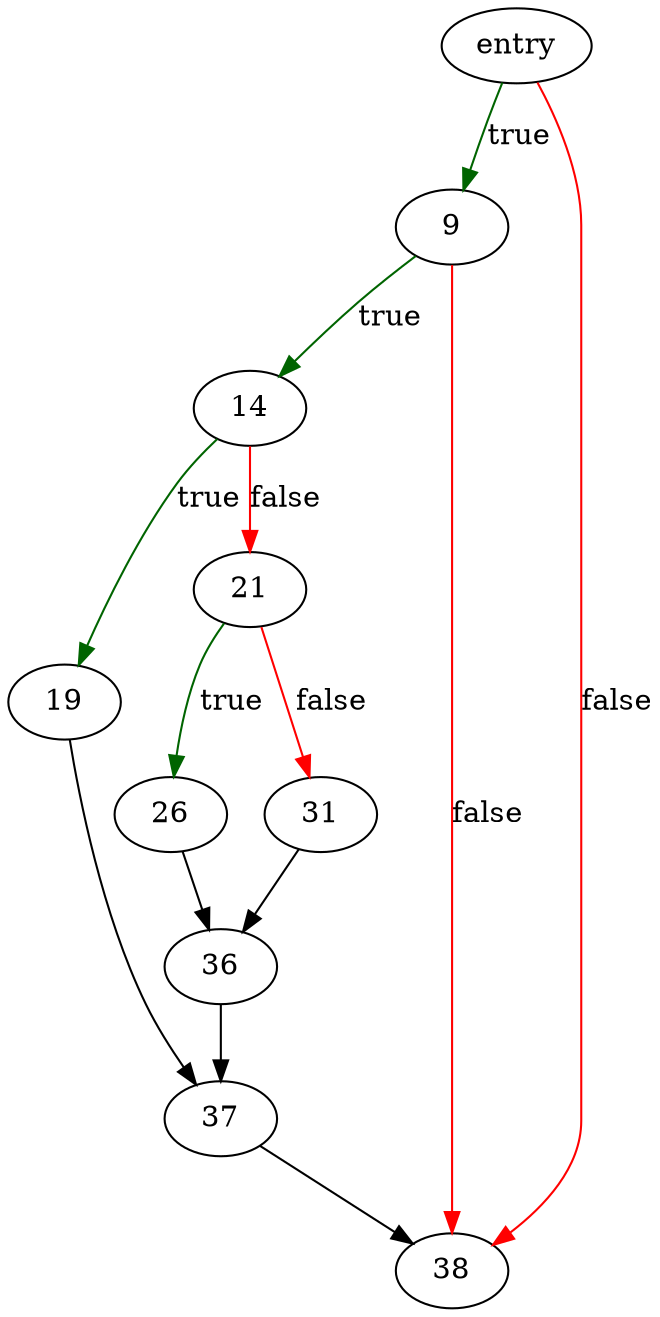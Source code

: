 digraph "sumFinalize" {
	// Node definitions.
	1 [label=entry];
	9;
	14;
	19;
	21;
	26;
	31;
	36;
	37;
	38;

	// Edge definitions.
	1 -> 9 [
		color=darkgreen
		label=true
	];
	1 -> 38 [
		color=red
		label=false
	];
	9 -> 14 [
		color=darkgreen
		label=true
	];
	9 -> 38 [
		color=red
		label=false
	];
	14 -> 19 [
		color=darkgreen
		label=true
	];
	14 -> 21 [
		color=red
		label=false
	];
	19 -> 37;
	21 -> 26 [
		color=darkgreen
		label=true
	];
	21 -> 31 [
		color=red
		label=false
	];
	26 -> 36;
	31 -> 36;
	36 -> 37;
	37 -> 38;
}